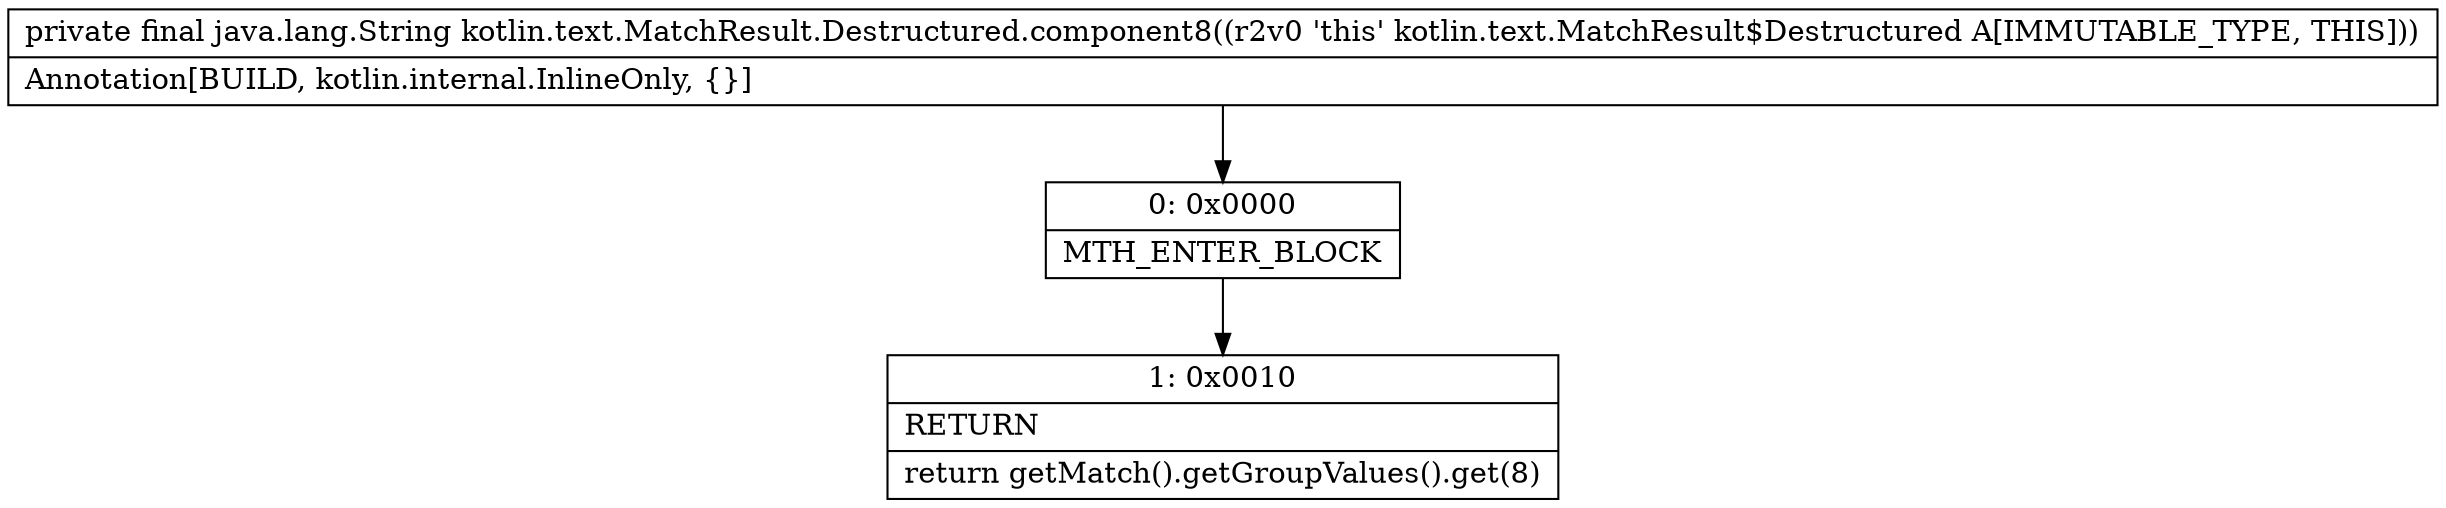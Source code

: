 digraph "CFG forkotlin.text.MatchResult.Destructured.component8()Ljava\/lang\/String;" {
Node_0 [shape=record,label="{0\:\ 0x0000|MTH_ENTER_BLOCK\l}"];
Node_1 [shape=record,label="{1\:\ 0x0010|RETURN\l|return getMatch().getGroupValues().get(8)\l}"];
MethodNode[shape=record,label="{private final java.lang.String kotlin.text.MatchResult.Destructured.component8((r2v0 'this' kotlin.text.MatchResult$Destructured A[IMMUTABLE_TYPE, THIS]))  | Annotation[BUILD, kotlin.internal.InlineOnly, \{\}]\l}"];
MethodNode -> Node_0;
Node_0 -> Node_1;
}

